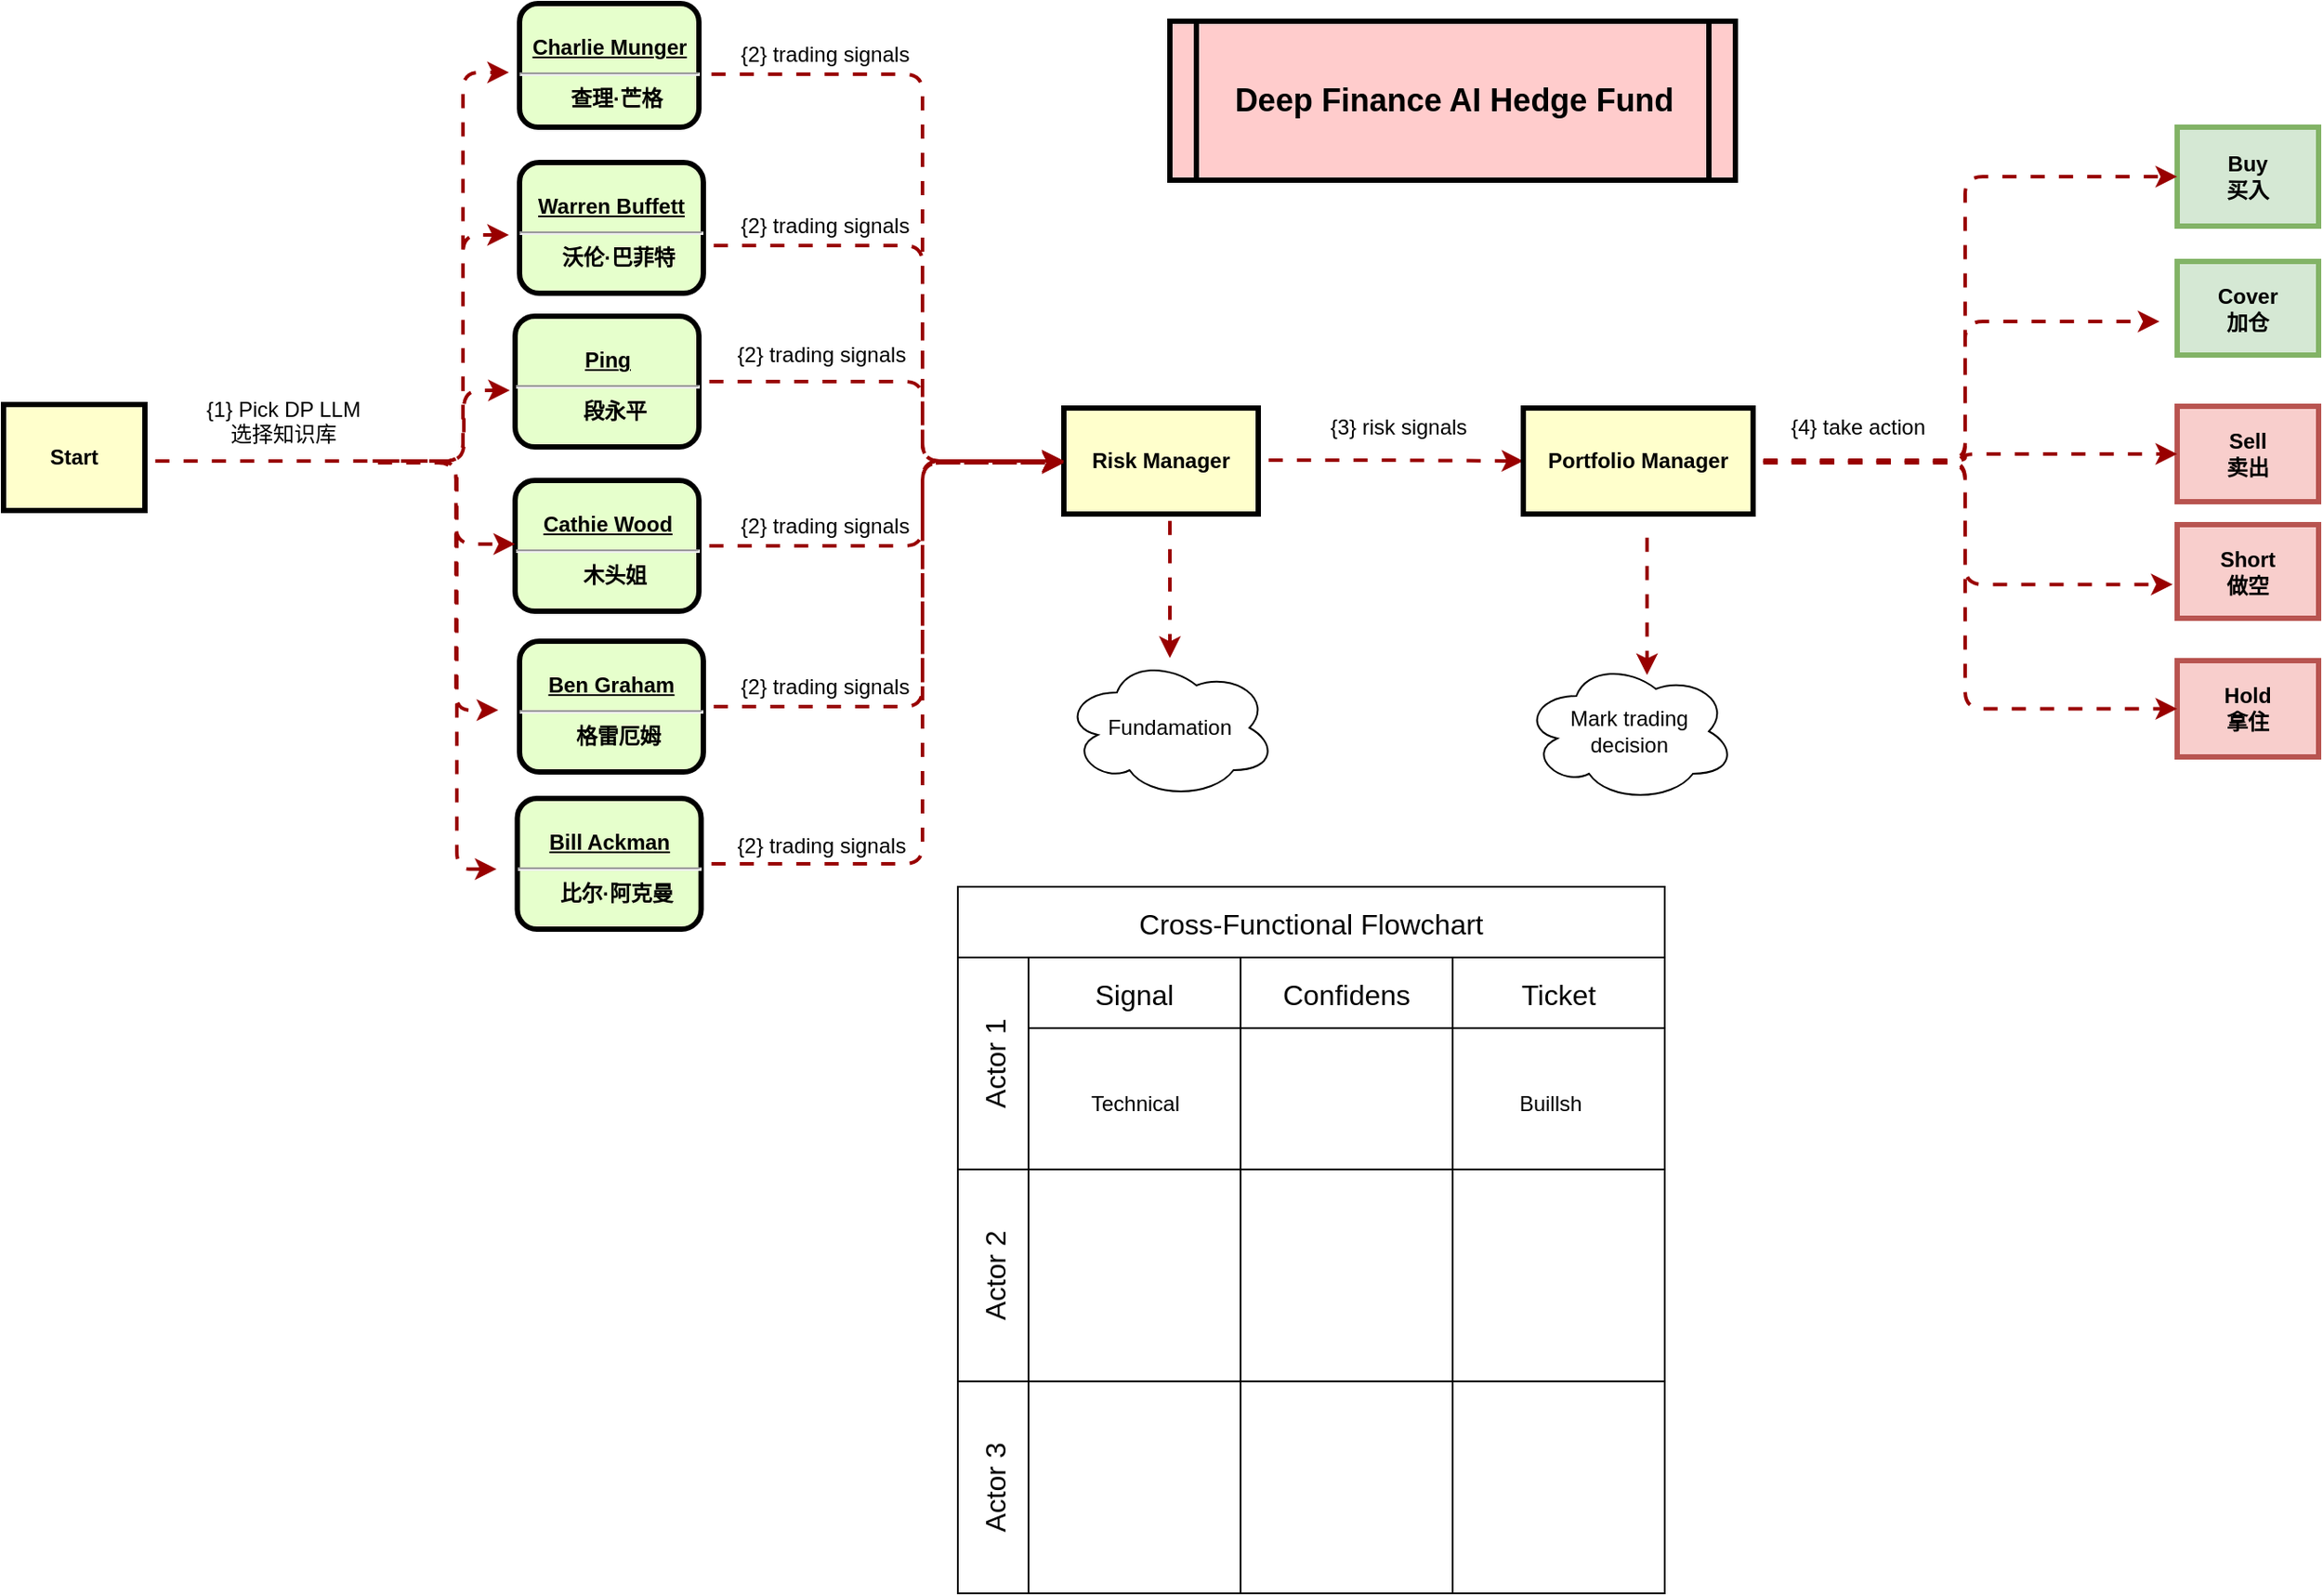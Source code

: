 <mxfile version="26.1.0">
  <diagram name="Page-1" id="c7558073-3199-34d8-9f00-42111426c3f3">
    <mxGraphModel dx="1129" dy="644" grid="1" gridSize="10" guides="1" tooltips="1" connect="1" arrows="1" fold="1" page="1" pageScale="1" pageWidth="826" pageHeight="1169" background="none" math="0" shadow="0">
      <root>
        <mxCell id="0" />
        <mxCell id="1" parent="0" />
        <mxCell id="2" value="&lt;p style=&quot;margin: 4px 0px 0px; text-align: center;&quot;&gt;&lt;u&gt;&lt;br&gt;Charlie Munger&lt;/u&gt;&lt;/p&gt;&lt;hr&gt;&lt;p style=&quot;margin: 0px; margin-left: 8px;&quot;&gt;查理·芒格&lt;/p&gt;" style="verticalAlign=middle;align=center;overflow=fill;fontSize=12;fontFamily=Helvetica;html=1;rounded=1;fontStyle=1;strokeWidth=3;fillColor=#E6FFCC" parent="1" vertex="1">
          <mxGeometry x="342" y="30" width="101.5" height="70" as="geometry" />
        </mxCell>
        <mxCell id="4" value="Start" style="whiteSpace=wrap;align=center;verticalAlign=middle;fontStyle=1;strokeWidth=3;fillColor=#FFFFCC" parent="1" vertex="1">
          <mxGeometry x="50" y="257" width="80" height="60" as="geometry" />
        </mxCell>
        <mxCell id="5" value="Deep Finance AI Hedge Fund" style="shape=process;whiteSpace=wrap;align=center;verticalAlign=middle;size=0.048;fontStyle=1;strokeWidth=3;fillColor=#FFCCCC;fontSize=18;" parent="1" vertex="1">
          <mxGeometry x="710" y="40" width="320" height="90" as="geometry" />
        </mxCell>
        <mxCell id="55" value="" style="edgeStyle=elbowEdgeStyle;elbow=horizontal;strokeColor=#990000;strokeWidth=2;flowAnimation=1;" parent="1" edge="1">
          <mxGeometry width="100" height="100" relative="1" as="geometry">
            <mxPoint x="260" y="289" as="sourcePoint" />
            <mxPoint x="336" y="69" as="targetPoint" />
            <Array as="points">
              <mxPoint x="310" y="374" />
            </Array>
          </mxGeometry>
        </mxCell>
        <mxCell id="62" value="{2} trading signals" style="text;spacingTop=-5;align=center" parent="1" vertex="1">
          <mxGeometry x="430" y="50" width="170" height="20" as="geometry" />
        </mxCell>
        <mxCell id="Nm4_mL6fxK8GZgNtWApq-98" value="&lt;p style=&quot;margin: 4px 0px 0px; text-align: center;&quot;&gt;&lt;u&gt;&lt;br&gt;Warren Buffett&lt;/u&gt;&lt;/p&gt;&lt;hr&gt;&lt;p style=&quot;margin: 0px; margin-left: 8px;&quot;&gt;沃伦·巴菲特&lt;/p&gt;" style="verticalAlign=middle;align=center;overflow=fill;fontSize=12;fontFamily=Helvetica;html=1;rounded=1;fontStyle=1;strokeWidth=3;fillColor=#E6FFCC" parent="1" vertex="1">
          <mxGeometry x="342" y="120" width="104" height="74" as="geometry" />
        </mxCell>
        <mxCell id="Nm4_mL6fxK8GZgNtWApq-108" value="" style="edgeStyle=elbowEdgeStyle;elbow=horizontal;strokeColor=#990000;strokeWidth=2;entryX=0;entryY=0.5;entryDx=0;entryDy=0;flowAnimation=1;" parent="1" edge="1">
          <mxGeometry width="100" height="100" relative="1" as="geometry">
            <mxPoint x="260" y="289" as="sourcePoint" />
            <mxPoint x="336" y="161" as="targetPoint" />
            <Array as="points">
              <mxPoint x="310" y="374" />
              <mxPoint x="310" y="244" />
            </Array>
          </mxGeometry>
        </mxCell>
        <mxCell id="Nm4_mL6fxK8GZgNtWApq-110" value="&lt;p style=&quot;margin: 4px 0px 0px; text-align: center;&quot;&gt;&lt;u&gt;&lt;br&gt;Ping&lt;/u&gt;&lt;/p&gt;&lt;hr&gt;&lt;p style=&quot;margin: 0px; margin-left: 8px;&quot;&gt;段永平&lt;/p&gt;" style="verticalAlign=middle;align=center;overflow=fill;fontSize=12;fontFamily=Helvetica;html=1;rounded=1;fontStyle=1;strokeWidth=3;fillColor=#E6FFCC" parent="1" vertex="1">
          <mxGeometry x="339.5" y="207" width="104" height="74" as="geometry" />
        </mxCell>
        <mxCell id="Nm4_mL6fxK8GZgNtWApq-111" value="&lt;p style=&quot;margin: 4px 0px 0px; text-align: center;&quot;&gt;&lt;u&gt;&lt;br&gt;Cathie Wood&lt;/u&gt;&lt;/p&gt;&lt;hr&gt;&lt;p style=&quot;margin: 0px; margin-left: 8px;&quot;&gt;木头姐&lt;/p&gt;" style="verticalAlign=middle;align=center;overflow=fill;fontSize=12;fontFamily=Helvetica;html=1;rounded=1;fontStyle=1;strokeWidth=3;fillColor=#E6FFCC;strokeColor=default;" parent="1" vertex="1">
          <mxGeometry x="339.5" y="300" width="104" height="74" as="geometry" />
        </mxCell>
        <mxCell id="Nm4_mL6fxK8GZgNtWApq-112" value="&lt;p style=&quot;margin: 4px 0px 0px; text-align: center;&quot;&gt;&lt;u&gt;&lt;br&gt;Ben Graham&lt;/u&gt;&lt;/p&gt;&lt;hr&gt;&lt;p style=&quot;margin: 0px; margin-left: 8px;&quot;&gt;格雷厄姆&lt;/p&gt;" style="verticalAlign=middle;align=center;overflow=fill;fontSize=12;fontFamily=Helvetica;html=1;rounded=1;fontStyle=1;strokeWidth=3;fillColor=#E6FFCC;strokeColor=default;" parent="1" vertex="1">
          <mxGeometry x="342" y="391" width="104" height="74" as="geometry" />
        </mxCell>
        <mxCell id="Nm4_mL6fxK8GZgNtWApq-113" value="&lt;p style=&quot;margin: 4px 0px 0px; text-align: center;&quot;&gt;&lt;u&gt;&lt;br&gt;Bill Ackman&lt;/u&gt;&lt;/p&gt;&lt;hr&gt;&lt;p style=&quot;margin: 0px; margin-left: 8px;&quot;&gt;比尔·阿克曼&lt;/p&gt;" style="verticalAlign=middle;align=center;overflow=fill;fontSize=12;fontFamily=Helvetica;html=1;rounded=1;fontStyle=1;strokeWidth=3;fillColor=#E6FFCC;strokeColor=default;" parent="1" vertex="1">
          <mxGeometry x="340.75" y="480" width="104" height="74" as="geometry" />
        </mxCell>
        <mxCell id="Nm4_mL6fxK8GZgNtWApq-125" value="" style="edgeStyle=elbowEdgeStyle;elbow=horizontal;strokeColor=#990000;strokeWidth=2;entryX=0;entryY=0.5;entryDx=0;entryDy=0;flowAnimation=1;" parent="1" edge="1">
          <mxGeometry width="100" height="100" relative="1" as="geometry">
            <mxPoint x="253" y="289" as="sourcePoint" />
            <mxPoint x="336.5" y="249" as="targetPoint" />
            <Array as="points">
              <mxPoint x="310.5" y="462" />
              <mxPoint x="310.5" y="332" />
            </Array>
          </mxGeometry>
        </mxCell>
        <mxCell id="Nm4_mL6fxK8GZgNtWApq-126" value="" style="edgeStyle=elbowEdgeStyle;elbow=horizontal;strokeColor=#990000;strokeWidth=2;flowAnimation=1;entryX=0;entryY=0.5;entryDx=0;entryDy=0;" parent="1" edge="1">
          <mxGeometry width="100" height="100" relative="1" as="geometry">
            <mxPoint x="256" y="289" as="sourcePoint" />
            <mxPoint x="339.5" y="336.0" as="targetPoint" />
            <Array as="points">
              <mxPoint x="306" y="374" />
              <mxPoint x="306" y="244" />
            </Array>
          </mxGeometry>
        </mxCell>
        <mxCell id="Nm4_mL6fxK8GZgNtWApq-127" value="" style="edgeStyle=elbowEdgeStyle;elbow=horizontal;strokeColor=#990000;strokeWidth=2;flowAnimation=1;" parent="1" edge="1">
          <mxGeometry width="100" height="100" relative="1" as="geometry">
            <mxPoint x="256" y="290" as="sourcePoint" />
            <mxPoint x="330" y="430" as="targetPoint" />
            <Array as="points">
              <mxPoint x="306" y="375" />
              <mxPoint x="306" y="245" />
            </Array>
          </mxGeometry>
        </mxCell>
        <mxCell id="Nm4_mL6fxK8GZgNtWApq-128" value="" style="edgeStyle=elbowEdgeStyle;elbow=horizontal;strokeColor=#990000;strokeWidth=2;flowAnimation=1;exitX=1;exitY=0.533;exitDx=0;exitDy=0;exitPerimeter=0;" parent="1" edge="1">
          <mxGeometry width="100" height="100" relative="1" as="geometry">
            <mxPoint x="130" y="288.98" as="sourcePoint" />
            <mxPoint x="329" y="520" as="targetPoint" />
            <Array as="points">
              <mxPoint x="306.5" y="375" />
              <mxPoint x="306.5" y="245" />
            </Array>
          </mxGeometry>
        </mxCell>
        <mxCell id="Nm4_mL6fxK8GZgNtWApq-129" value="" style="edgeStyle=elbowEdgeStyle;elbow=horizontal;strokeColor=#990000;strokeWidth=2;entryX=0;entryY=0.5;entryDx=0;entryDy=0;flowAnimation=1;" parent="1" target="Nm4_mL6fxK8GZgNtWApq-154" edge="1">
          <mxGeometry width="100" height="100" relative="1" as="geometry">
            <mxPoint x="760" y="288.52" as="sourcePoint" />
            <mxPoint x="840" y="288.52" as="targetPoint" />
          </mxGeometry>
        </mxCell>
        <mxCell id="Nm4_mL6fxK8GZgNtWApq-130" value="{2} trading signals" style="text;spacingTop=-5;align=center" parent="1" vertex="1">
          <mxGeometry x="500" y="147" width="30" height="20" as="geometry" />
        </mxCell>
        <mxCell id="Nm4_mL6fxK8GZgNtWApq-132" value="Risk Manager" style="whiteSpace=wrap;align=center;verticalAlign=middle;fontStyle=1;strokeWidth=3;fillColor=#FFFFCC" parent="1" vertex="1">
          <mxGeometry x="650" y="259" width="110" height="60" as="geometry" />
        </mxCell>
        <mxCell id="Nm4_mL6fxK8GZgNtWApq-138" value="" style="edgeStyle=elbowEdgeStyle;elbow=horizontal;strokeColor=#990000;strokeWidth=2;entryX=0;entryY=0.5;entryDx=0;entryDy=0;flowAnimation=1;" parent="1" target="Nm4_mL6fxK8GZgNtWApq-132" edge="1">
          <mxGeometry width="100" height="100" relative="1" as="geometry">
            <mxPoint x="444.75" y="70" as="sourcePoint" />
            <mxPoint x="634.75" y="270" as="targetPoint" />
            <Array as="points">
              <mxPoint x="570" y="180" />
            </Array>
          </mxGeometry>
        </mxCell>
        <mxCell id="Nm4_mL6fxK8GZgNtWApq-141" value="" style="edgeStyle=elbowEdgeStyle;elbow=horizontal;strokeColor=#990000;strokeWidth=2;entryX=0;entryY=0.5;entryDx=0;entryDy=0;exitX=1;exitY=0.5;exitDx=0;exitDy=0;flowAnimation=1;" parent="1" target="Nm4_mL6fxK8GZgNtWApq-132" edge="1">
          <mxGeometry width="100" height="100" relative="1" as="geometry">
            <mxPoint x="446" y="167" as="sourcePoint" />
            <mxPoint x="650" y="299" as="targetPoint" />
            <Array as="points">
              <mxPoint x="570" y="230" />
            </Array>
          </mxGeometry>
        </mxCell>
        <mxCell id="Nm4_mL6fxK8GZgNtWApq-145" value="" style="edgeStyle=elbowEdgeStyle;elbow=horizontal;strokeColor=#990000;strokeWidth=2;entryX=0;entryY=0.5;entryDx=0;entryDy=0;exitX=1;exitY=0.5;exitDx=0;exitDy=0;flowAnimation=1;" parent="1" source="Nm4_mL6fxK8GZgNtWApq-110" target="Nm4_mL6fxK8GZgNtWApq-132" edge="1">
          <mxGeometry width="100" height="100" relative="1" as="geometry">
            <mxPoint x="456" y="177" as="sourcePoint" />
            <mxPoint x="660" y="309" as="targetPoint" />
            <Array as="points">
              <mxPoint x="570" y="280" />
            </Array>
          </mxGeometry>
        </mxCell>
        <mxCell id="Nm4_mL6fxK8GZgNtWApq-146" value="" style="edgeStyle=elbowEdgeStyle;elbow=horizontal;strokeColor=#990000;strokeWidth=2;exitX=1;exitY=0.5;exitDx=0;exitDy=0;entryX=0;entryY=0.5;entryDx=0;entryDy=0;flowAnimation=1;" parent="1" source="Nm4_mL6fxK8GZgNtWApq-111" target="Nm4_mL6fxK8GZgNtWApq-132" edge="1">
          <mxGeometry width="100" height="100" relative="1" as="geometry">
            <mxPoint x="446" y="340" as="sourcePoint" />
            <mxPoint x="640" y="290" as="targetPoint" />
            <Array as="points">
              <mxPoint x="570" y="320" />
            </Array>
          </mxGeometry>
        </mxCell>
        <mxCell id="Nm4_mL6fxK8GZgNtWApq-147" value="" style="edgeStyle=elbowEdgeStyle;elbow=horizontal;strokeColor=#990000;strokeWidth=2;exitX=1;exitY=0.5;exitDx=0;exitDy=0;flowAnimation=1;" parent="1" source="Nm4_mL6fxK8GZgNtWApq-112" edge="1">
          <mxGeometry width="100" height="100" relative="1" as="geometry">
            <mxPoint x="454" y="347" as="sourcePoint" />
            <mxPoint x="650" y="290" as="targetPoint" />
            <Array as="points">
              <mxPoint x="570" y="360" />
            </Array>
          </mxGeometry>
        </mxCell>
        <mxCell id="Nm4_mL6fxK8GZgNtWApq-148" value="" style="edgeStyle=elbowEdgeStyle;elbow=horizontal;strokeColor=#990000;strokeWidth=2;exitX=1;exitY=0.5;exitDx=0;exitDy=0;flowAnimation=1;" parent="1" source="Nm4_mL6fxK8GZgNtWApq-113" edge="1">
          <mxGeometry width="100" height="100" relative="1" as="geometry">
            <mxPoint x="456" y="438" as="sourcePoint" />
            <mxPoint x="650" y="290" as="targetPoint" />
            <Array as="points">
              <mxPoint x="570" y="410" />
            </Array>
          </mxGeometry>
        </mxCell>
        <mxCell id="Nm4_mL6fxK8GZgNtWApq-149" value="{2} trading signals" style="text;spacingTop=-5;align=center" parent="1" vertex="1">
          <mxGeometry x="493.5" y="220" width="39" height="20" as="geometry" />
        </mxCell>
        <mxCell id="Nm4_mL6fxK8GZgNtWApq-150" value="{2} trading signals" style="text;spacingTop=-5;align=center" parent="1" vertex="1">
          <mxGeometry x="495.5" y="317" width="39" height="20" as="geometry" />
        </mxCell>
        <mxCell id="Nm4_mL6fxK8GZgNtWApq-151" value="{2} trading signals" style="text;spacingTop=-5;align=center" parent="1" vertex="1">
          <mxGeometry x="495.5" y="408" width="39" height="20" as="geometry" />
        </mxCell>
        <mxCell id="Nm4_mL6fxK8GZgNtWApq-152" value="{2} trading signals" style="text;spacingTop=-5;align=center" parent="1" vertex="1">
          <mxGeometry x="493.5" y="498" width="39" height="20" as="geometry" />
        </mxCell>
        <mxCell id="Nm4_mL6fxK8GZgNtWApq-153" value="{3} risk signals" style="text;spacingTop=-5;align=center" parent="1" vertex="1">
          <mxGeometry x="820" y="261" width="39" height="20" as="geometry" />
        </mxCell>
        <mxCell id="Nm4_mL6fxK8GZgNtWApq-154" value="Portfolio Manager" style="whiteSpace=wrap;align=center;verticalAlign=middle;fontStyle=1;strokeWidth=3;fillColor=#FFFFCC" parent="1" vertex="1">
          <mxGeometry x="910" y="259" width="130" height="60" as="geometry" />
        </mxCell>
        <mxCell id="Nm4_mL6fxK8GZgNtWApq-160" value="Buy&#xa;买入" style="whiteSpace=wrap;align=center;verticalAlign=middle;fontStyle=1;strokeWidth=3;fillColor=#d5e8d4;strokeColor=#82b366;" parent="1" vertex="1">
          <mxGeometry x="1280" y="100" width="80" height="56" as="geometry" />
        </mxCell>
        <mxCell id="Nm4_mL6fxK8GZgNtWApq-161" value="Cover&#xa;加仓" style="whiteSpace=wrap;align=center;verticalAlign=middle;fontStyle=1;strokeWidth=3;fillColor=#d5e8d4;strokeColor=#82b366;" parent="1" vertex="1">
          <mxGeometry x="1280" y="176" width="80" height="53" as="geometry" />
        </mxCell>
        <mxCell id="Nm4_mL6fxK8GZgNtWApq-162" value="Sell&#xa;卖出" style="whiteSpace=wrap;align=center;verticalAlign=middle;fontStyle=1;strokeWidth=3;fillColor=#f8cecc;strokeColor=#b85450;" parent="1" vertex="1">
          <mxGeometry x="1280" y="258" width="80" height="54" as="geometry" />
        </mxCell>
        <mxCell id="Nm4_mL6fxK8GZgNtWApq-163" value="Short&#xa;做空" style="whiteSpace=wrap;align=center;verticalAlign=middle;fontStyle=1;strokeWidth=3;fillColor=#f8cecc;strokeColor=#b85450;" parent="1" vertex="1">
          <mxGeometry x="1280" y="325" width="80" height="53" as="geometry" />
        </mxCell>
        <mxCell id="Nm4_mL6fxK8GZgNtWApq-164" value="Hold&#xa;拿住" style="whiteSpace=wrap;align=center;verticalAlign=middle;fontStyle=1;strokeWidth=3;fillColor=#f8cecc;strokeColor=#b85450;" parent="1" vertex="1">
          <mxGeometry x="1280" y="402" width="80" height="54.5" as="geometry" />
        </mxCell>
        <mxCell id="Nm4_mL6fxK8GZgNtWApq-165" value="{4} take action" style="text;spacingTop=-5;align=center" parent="1" vertex="1">
          <mxGeometry x="1080" y="261" width="39" height="20" as="geometry" />
        </mxCell>
        <mxCell id="Nm4_mL6fxK8GZgNtWApq-167" value="" style="edgeStyle=elbowEdgeStyle;elbow=horizontal;strokeColor=#990000;strokeWidth=2;exitX=1;exitY=0.5;exitDx=0;exitDy=0;entryX=0;entryY=0.5;entryDx=0;entryDy=0;flowAnimation=1;" parent="1" source="Nm4_mL6fxK8GZgNtWApq-154" target="Nm4_mL6fxK8GZgNtWApq-162" edge="1">
          <mxGeometry width="100" height="100" relative="1" as="geometry">
            <mxPoint x="1070" y="290" as="sourcePoint" />
            <mxPoint x="1170" y="289" as="targetPoint" />
          </mxGeometry>
        </mxCell>
        <mxCell id="Nm4_mL6fxK8GZgNtWApq-168" value="" style="edgeStyle=elbowEdgeStyle;elbow=horizontal;strokeColor=#990000;strokeWidth=2;exitX=1;exitY=0.5;exitDx=0;exitDy=0;entryX=0;entryY=0.5;entryDx=0;entryDy=0;flowAnimation=1;" parent="1" target="Nm4_mL6fxK8GZgNtWApq-160" edge="1">
          <mxGeometry width="100" height="100" relative="1" as="geometry">
            <mxPoint x="1040" y="288.52" as="sourcePoint" />
            <mxPoint x="1170" y="288.52" as="targetPoint" />
          </mxGeometry>
        </mxCell>
        <mxCell id="Nm4_mL6fxK8GZgNtWApq-169" value="" style="edgeStyle=elbowEdgeStyle;elbow=horizontal;strokeColor=#990000;strokeWidth=2;flowAnimation=1;" parent="1" edge="1">
          <mxGeometry width="100" height="100" relative="1" as="geometry">
            <mxPoint x="1040" y="290" as="sourcePoint" />
            <mxPoint x="1270" y="210" as="targetPoint" />
            <Array as="points">
              <mxPoint x="1160" y="250" />
            </Array>
          </mxGeometry>
        </mxCell>
        <mxCell id="Nm4_mL6fxK8GZgNtWApq-170" value="" style="edgeStyle=elbowEdgeStyle;elbow=horizontal;strokeColor=#990000;strokeWidth=2;exitX=1;exitY=0.5;exitDx=0;exitDy=0;entryX=-0.032;entryY=0.639;entryDx=0;entryDy=0;entryPerimeter=0;flowAnimation=1;" parent="1" source="Nm4_mL6fxK8GZgNtWApq-154" target="Nm4_mL6fxK8GZgNtWApq-163" edge="1">
          <mxGeometry width="100" height="100" relative="1" as="geometry">
            <mxPoint x="1050" y="300" as="sourcePoint" />
            <mxPoint x="1280" y="220" as="targetPoint" />
            <Array as="points">
              <mxPoint x="1160" y="330" />
            </Array>
          </mxGeometry>
        </mxCell>
        <mxCell id="Nm4_mL6fxK8GZgNtWApq-171" value="" style="edgeStyle=elbowEdgeStyle;elbow=horizontal;strokeColor=#990000;strokeWidth=2;entryX=0;entryY=0.5;entryDx=0;entryDy=0;flowAnimation=1;" parent="1" target="Nm4_mL6fxK8GZgNtWApq-164" edge="1">
          <mxGeometry width="100" height="100" relative="1" as="geometry">
            <mxPoint x="1040" y="290" as="sourcePoint" />
            <mxPoint x="1287" y="369" as="targetPoint" />
            <Array as="points">
              <mxPoint x="1160" y="330" />
            </Array>
          </mxGeometry>
        </mxCell>
        <mxCell id="Nm4_mL6fxK8GZgNtWApq-174" value="Mark trading&lt;br&gt;decision" style="ellipse;shape=cloud;whiteSpace=wrap;html=1;" parent="1" vertex="1">
          <mxGeometry x="910" y="402" width="120" height="80" as="geometry" />
        </mxCell>
        <mxCell id="Nm4_mL6fxK8GZgNtWApq-175" value="" style="edgeStyle=elbowEdgeStyle;elbow=horizontal;strokeColor=#990000;strokeWidth=2;entryX=0.582;entryY=0.102;entryDx=0;entryDy=0;entryPerimeter=0;flowAnimation=1;" parent="1" target="Nm4_mL6fxK8GZgNtWApq-174" edge="1">
          <mxGeometry width="100" height="100" relative="1" as="geometry">
            <mxPoint x="980.005" y="326.5" as="sourcePoint" />
            <mxPoint x="980.1" y="376.5" as="targetPoint" />
          </mxGeometry>
        </mxCell>
        <mxCell id="Nm4_mL6fxK8GZgNtWApq-178" value="{1} Pick DP LLM&#xa;选择知识库" style="text;spacingTop=-5;align=center" parent="1" vertex="1">
          <mxGeometry x="189" y="251" width="39" height="20" as="geometry" />
        </mxCell>
        <mxCell id="VN5jk2xnhI-GAfAGCLaj-63" value="Cross-Functional Flowchart" style="shape=table;childLayout=tableLayout;startSize=40;collapsible=0;recursiveResize=0;expand=0;fontSize=16;" vertex="1" parent="1">
          <mxGeometry x="590" y="530" width="400" height="400" as="geometry" />
        </mxCell>
        <mxCell id="VN5jk2xnhI-GAfAGCLaj-64" value="Actor 1" style="shape=tableRow;horizontal=0;swimlaneHead=0;swimlaneBody=0;top=0;left=0;strokeColor=inherit;bottom=0;right=0;dropTarget=0;fontStyle=0;fillColor=none;points=[[0,0.5],[1,0.5]];portConstraint=eastwest;startSize=40;collapsible=0;recursiveResize=0;expand=0;fontSize=16;" vertex="1" parent="VN5jk2xnhI-GAfAGCLaj-63">
          <mxGeometry y="40" width="400" height="120" as="geometry" />
        </mxCell>
        <mxCell id="VN5jk2xnhI-GAfAGCLaj-65" value="Signal" style="swimlane;swimlaneHead=0;swimlaneBody=0;fontStyle=0;strokeColor=inherit;connectable=0;fillColor=none;startSize=40;collapsible=0;recursiveResize=0;expand=0;fontSize=16;" vertex="1" parent="VN5jk2xnhI-GAfAGCLaj-64">
          <mxGeometry x="40" width="120" height="120" as="geometry">
            <mxRectangle width="120" height="120" as="alternateBounds" />
          </mxGeometry>
        </mxCell>
        <mxCell id="VN5jk2xnhI-GAfAGCLaj-76" value="Technical" style="text;html=1;align=center;verticalAlign=middle;resizable=0;points=[];autosize=1;strokeColor=none;fillColor=none;" vertex="1" parent="VN5jk2xnhI-GAfAGCLaj-65">
          <mxGeometry x="25" y="68" width="70" height="30" as="geometry" />
        </mxCell>
        <mxCell id="VN5jk2xnhI-GAfAGCLaj-66" value="Confidens" style="swimlane;swimlaneHead=0;swimlaneBody=0;fontStyle=0;strokeColor=inherit;connectable=0;fillColor=none;startSize=40;collapsible=0;recursiveResize=0;expand=0;fontSize=16;" vertex="1" parent="VN5jk2xnhI-GAfAGCLaj-64">
          <mxGeometry x="160" width="120" height="120" as="geometry">
            <mxRectangle width="120" height="120" as="alternateBounds" />
          </mxGeometry>
        </mxCell>
        <mxCell id="VN5jk2xnhI-GAfAGCLaj-67" value="Ticket" style="swimlane;swimlaneHead=0;swimlaneBody=0;fontStyle=0;strokeColor=inherit;connectable=0;fillColor=none;startSize=40;collapsible=0;recursiveResize=0;expand=0;fontSize=16;" vertex="1" parent="VN5jk2xnhI-GAfAGCLaj-64">
          <mxGeometry x="280" width="120" height="120" as="geometry">
            <mxRectangle width="120" height="120" as="alternateBounds" />
          </mxGeometry>
        </mxCell>
        <mxCell id="VN5jk2xnhI-GAfAGCLaj-77" value="Buillsh" style="text;html=1;align=center;verticalAlign=middle;resizable=0;points=[];autosize=1;strokeColor=none;fillColor=none;" vertex="1" parent="VN5jk2xnhI-GAfAGCLaj-67">
          <mxGeometry x="25" y="68" width="60" height="30" as="geometry" />
        </mxCell>
        <mxCell id="VN5jk2xnhI-GAfAGCLaj-68" value="Actor 2" style="shape=tableRow;horizontal=0;swimlaneHead=0;swimlaneBody=0;top=0;left=0;strokeColor=inherit;bottom=0;right=0;dropTarget=0;fontStyle=0;fillColor=none;points=[[0,0.5],[1,0.5]];portConstraint=eastwest;startSize=40;collapsible=0;recursiveResize=0;expand=0;fontSize=16;" vertex="1" parent="VN5jk2xnhI-GAfAGCLaj-63">
          <mxGeometry y="160" width="400" height="120" as="geometry" />
        </mxCell>
        <mxCell id="VN5jk2xnhI-GAfAGCLaj-69" value="" style="swimlane;swimlaneHead=0;swimlaneBody=0;fontStyle=0;connectable=0;strokeColor=inherit;fillColor=none;startSize=0;collapsible=0;recursiveResize=0;expand=0;fontSize=16;" vertex="1" parent="VN5jk2xnhI-GAfAGCLaj-68">
          <mxGeometry x="40" width="120" height="120" as="geometry">
            <mxRectangle width="120" height="120" as="alternateBounds" />
          </mxGeometry>
        </mxCell>
        <mxCell id="VN5jk2xnhI-GAfAGCLaj-70" value="" style="swimlane;swimlaneHead=0;swimlaneBody=0;fontStyle=0;connectable=0;strokeColor=inherit;fillColor=none;startSize=0;collapsible=0;recursiveResize=0;expand=0;fontSize=16;" vertex="1" parent="VN5jk2xnhI-GAfAGCLaj-68">
          <mxGeometry x="160" width="120" height="120" as="geometry">
            <mxRectangle width="120" height="120" as="alternateBounds" />
          </mxGeometry>
        </mxCell>
        <mxCell id="VN5jk2xnhI-GAfAGCLaj-71" value="" style="swimlane;swimlaneHead=0;swimlaneBody=0;fontStyle=0;connectable=0;strokeColor=inherit;fillColor=none;startSize=0;collapsible=0;recursiveResize=0;expand=0;fontSize=16;" vertex="1" parent="VN5jk2xnhI-GAfAGCLaj-68">
          <mxGeometry x="280" width="120" height="120" as="geometry">
            <mxRectangle width="120" height="120" as="alternateBounds" />
          </mxGeometry>
        </mxCell>
        <mxCell id="VN5jk2xnhI-GAfAGCLaj-72" value="Actor 3" style="shape=tableRow;horizontal=0;swimlaneHead=0;swimlaneBody=0;top=0;left=0;strokeColor=inherit;bottom=0;right=0;dropTarget=0;fontStyle=0;fillColor=none;points=[[0,0.5],[1,0.5]];portConstraint=eastwest;startSize=40;collapsible=0;recursiveResize=0;expand=0;fontSize=16;" vertex="1" parent="VN5jk2xnhI-GAfAGCLaj-63">
          <mxGeometry y="280" width="400" height="120" as="geometry" />
        </mxCell>
        <mxCell id="VN5jk2xnhI-GAfAGCLaj-73" value="" style="swimlane;swimlaneHead=0;swimlaneBody=0;fontStyle=0;connectable=0;strokeColor=inherit;fillColor=none;startSize=0;collapsible=0;recursiveResize=0;expand=0;fontSize=16;" vertex="1" parent="VN5jk2xnhI-GAfAGCLaj-72">
          <mxGeometry x="40" width="120" height="120" as="geometry">
            <mxRectangle width="120" height="120" as="alternateBounds" />
          </mxGeometry>
        </mxCell>
        <mxCell id="VN5jk2xnhI-GAfAGCLaj-74" value="" style="swimlane;swimlaneHead=0;swimlaneBody=0;fontStyle=0;connectable=0;strokeColor=inherit;fillColor=none;startSize=0;collapsible=0;recursiveResize=0;expand=0;fontSize=16;" vertex="1" parent="VN5jk2xnhI-GAfAGCLaj-72">
          <mxGeometry x="160" width="120" height="120" as="geometry">
            <mxRectangle width="120" height="120" as="alternateBounds" />
          </mxGeometry>
        </mxCell>
        <mxCell id="VN5jk2xnhI-GAfAGCLaj-75" value="" style="swimlane;swimlaneHead=0;swimlaneBody=0;fontStyle=0;connectable=0;strokeColor=inherit;fillColor=none;startSize=0;collapsible=0;recursiveResize=0;expand=0;fontSize=16;" vertex="1" parent="VN5jk2xnhI-GAfAGCLaj-72">
          <mxGeometry x="280" width="120" height="120" as="geometry">
            <mxRectangle width="120" height="120" as="alternateBounds" />
          </mxGeometry>
        </mxCell>
        <mxCell id="VN5jk2xnhI-GAfAGCLaj-78" value="Fundamation" style="ellipse;shape=cloud;whiteSpace=wrap;html=1;" vertex="1" parent="1">
          <mxGeometry x="650" y="400" width="120" height="80" as="geometry" />
        </mxCell>
        <mxCell id="VN5jk2xnhI-GAfAGCLaj-79" value="" style="edgeStyle=elbowEdgeStyle;elbow=horizontal;strokeColor=#990000;strokeWidth=2;entryX=0.582;entryY=0.102;entryDx=0;entryDy=0;entryPerimeter=0;flowAnimation=1;" edge="1" parent="1">
          <mxGeometry width="100" height="100" relative="1" as="geometry">
            <mxPoint x="710.005" y="317" as="sourcePoint" />
            <mxPoint x="710" y="400.5" as="targetPoint" />
          </mxGeometry>
        </mxCell>
      </root>
    </mxGraphModel>
  </diagram>
</mxfile>
